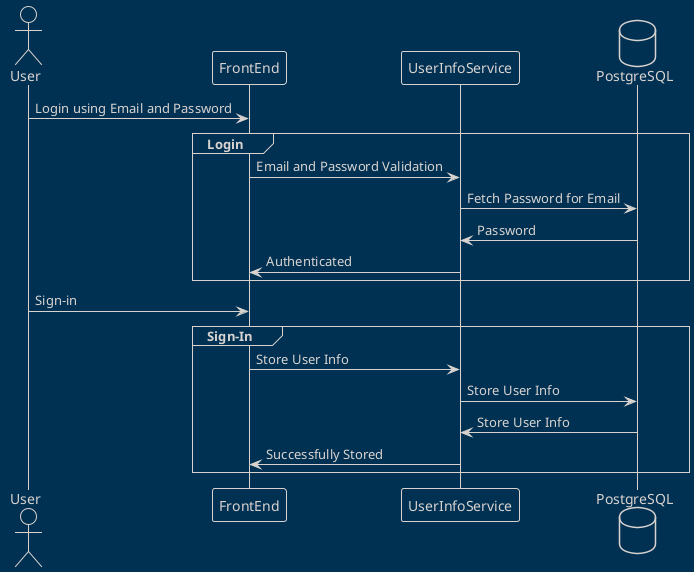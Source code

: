 @startuml
!theme blueprint
actor       User              as User
participant FrontEnd          as FE
participant UserInfoService   as UIS
database    PostgreSQL        as PSQL

User -> FE   : Login using Email and Password
group Login
FE   -> UIS  : Email and Password Validation
UIS  -> PSQL : Fetch Password for Email
UIS  <- PSQL : Password
FE   <- UIS  : Authenticated
end

User -> FE   : Sign-in
group Sign-In
FE   -> UIS  : Store User Info
UIS  -> PSQL : Store User Info
UIS  <- PSQL : Store User Info
FE   <- UIS  : Successfully Stored
end

@enduml